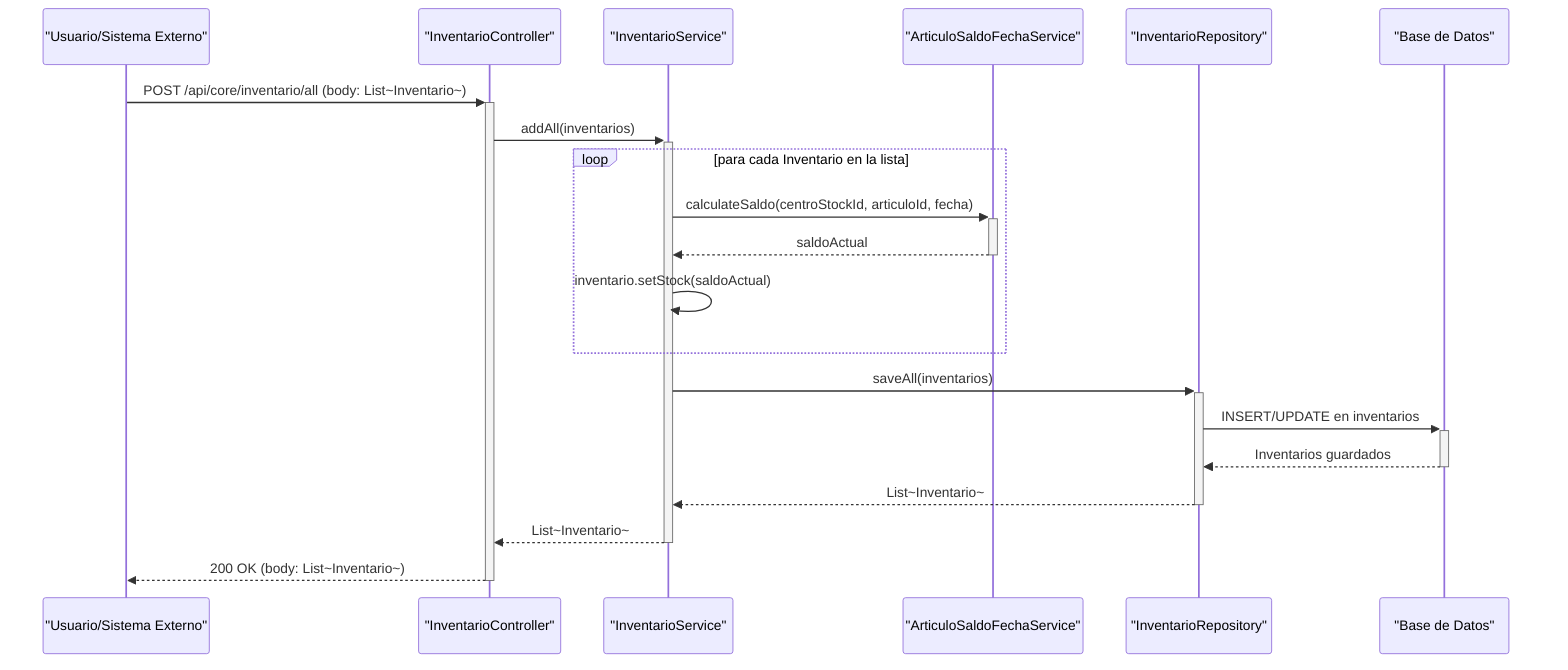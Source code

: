 sequenceDiagram
    participant User as "Usuario/Sistema Externo"
    participant IC as "InventarioController"
    participant IS as "InventarioService"
    participant ASF as "ArticuloSaldoFechaService"
    participant IR as "InventarioRepository"
    participant DB as "Base de Datos"

    User->>+IC: POST /api/core/inventario/all (body: List~Inventario~)
    IC->>+IS: addAll(inventarios)
    loop para cada Inventario en la lista
        IS->>+ASF: calculateSaldo(centroStockId, articuloId, fecha)
        ASF-->>-IS: saldoActual
        IS->>IS: inventario.setStock(saldoActual)
    end
    IS->>+IR: saveAll(inventarios)
    IR->>+DB: INSERT/UPDATE en inventarios
    DB-->>-IR: Inventarios guardados
    IR-->>-IS: List~Inventario~
    IS-->>-IC: List~Inventario~
    IC-->>-User: 200 OK (body: List~Inventario~)